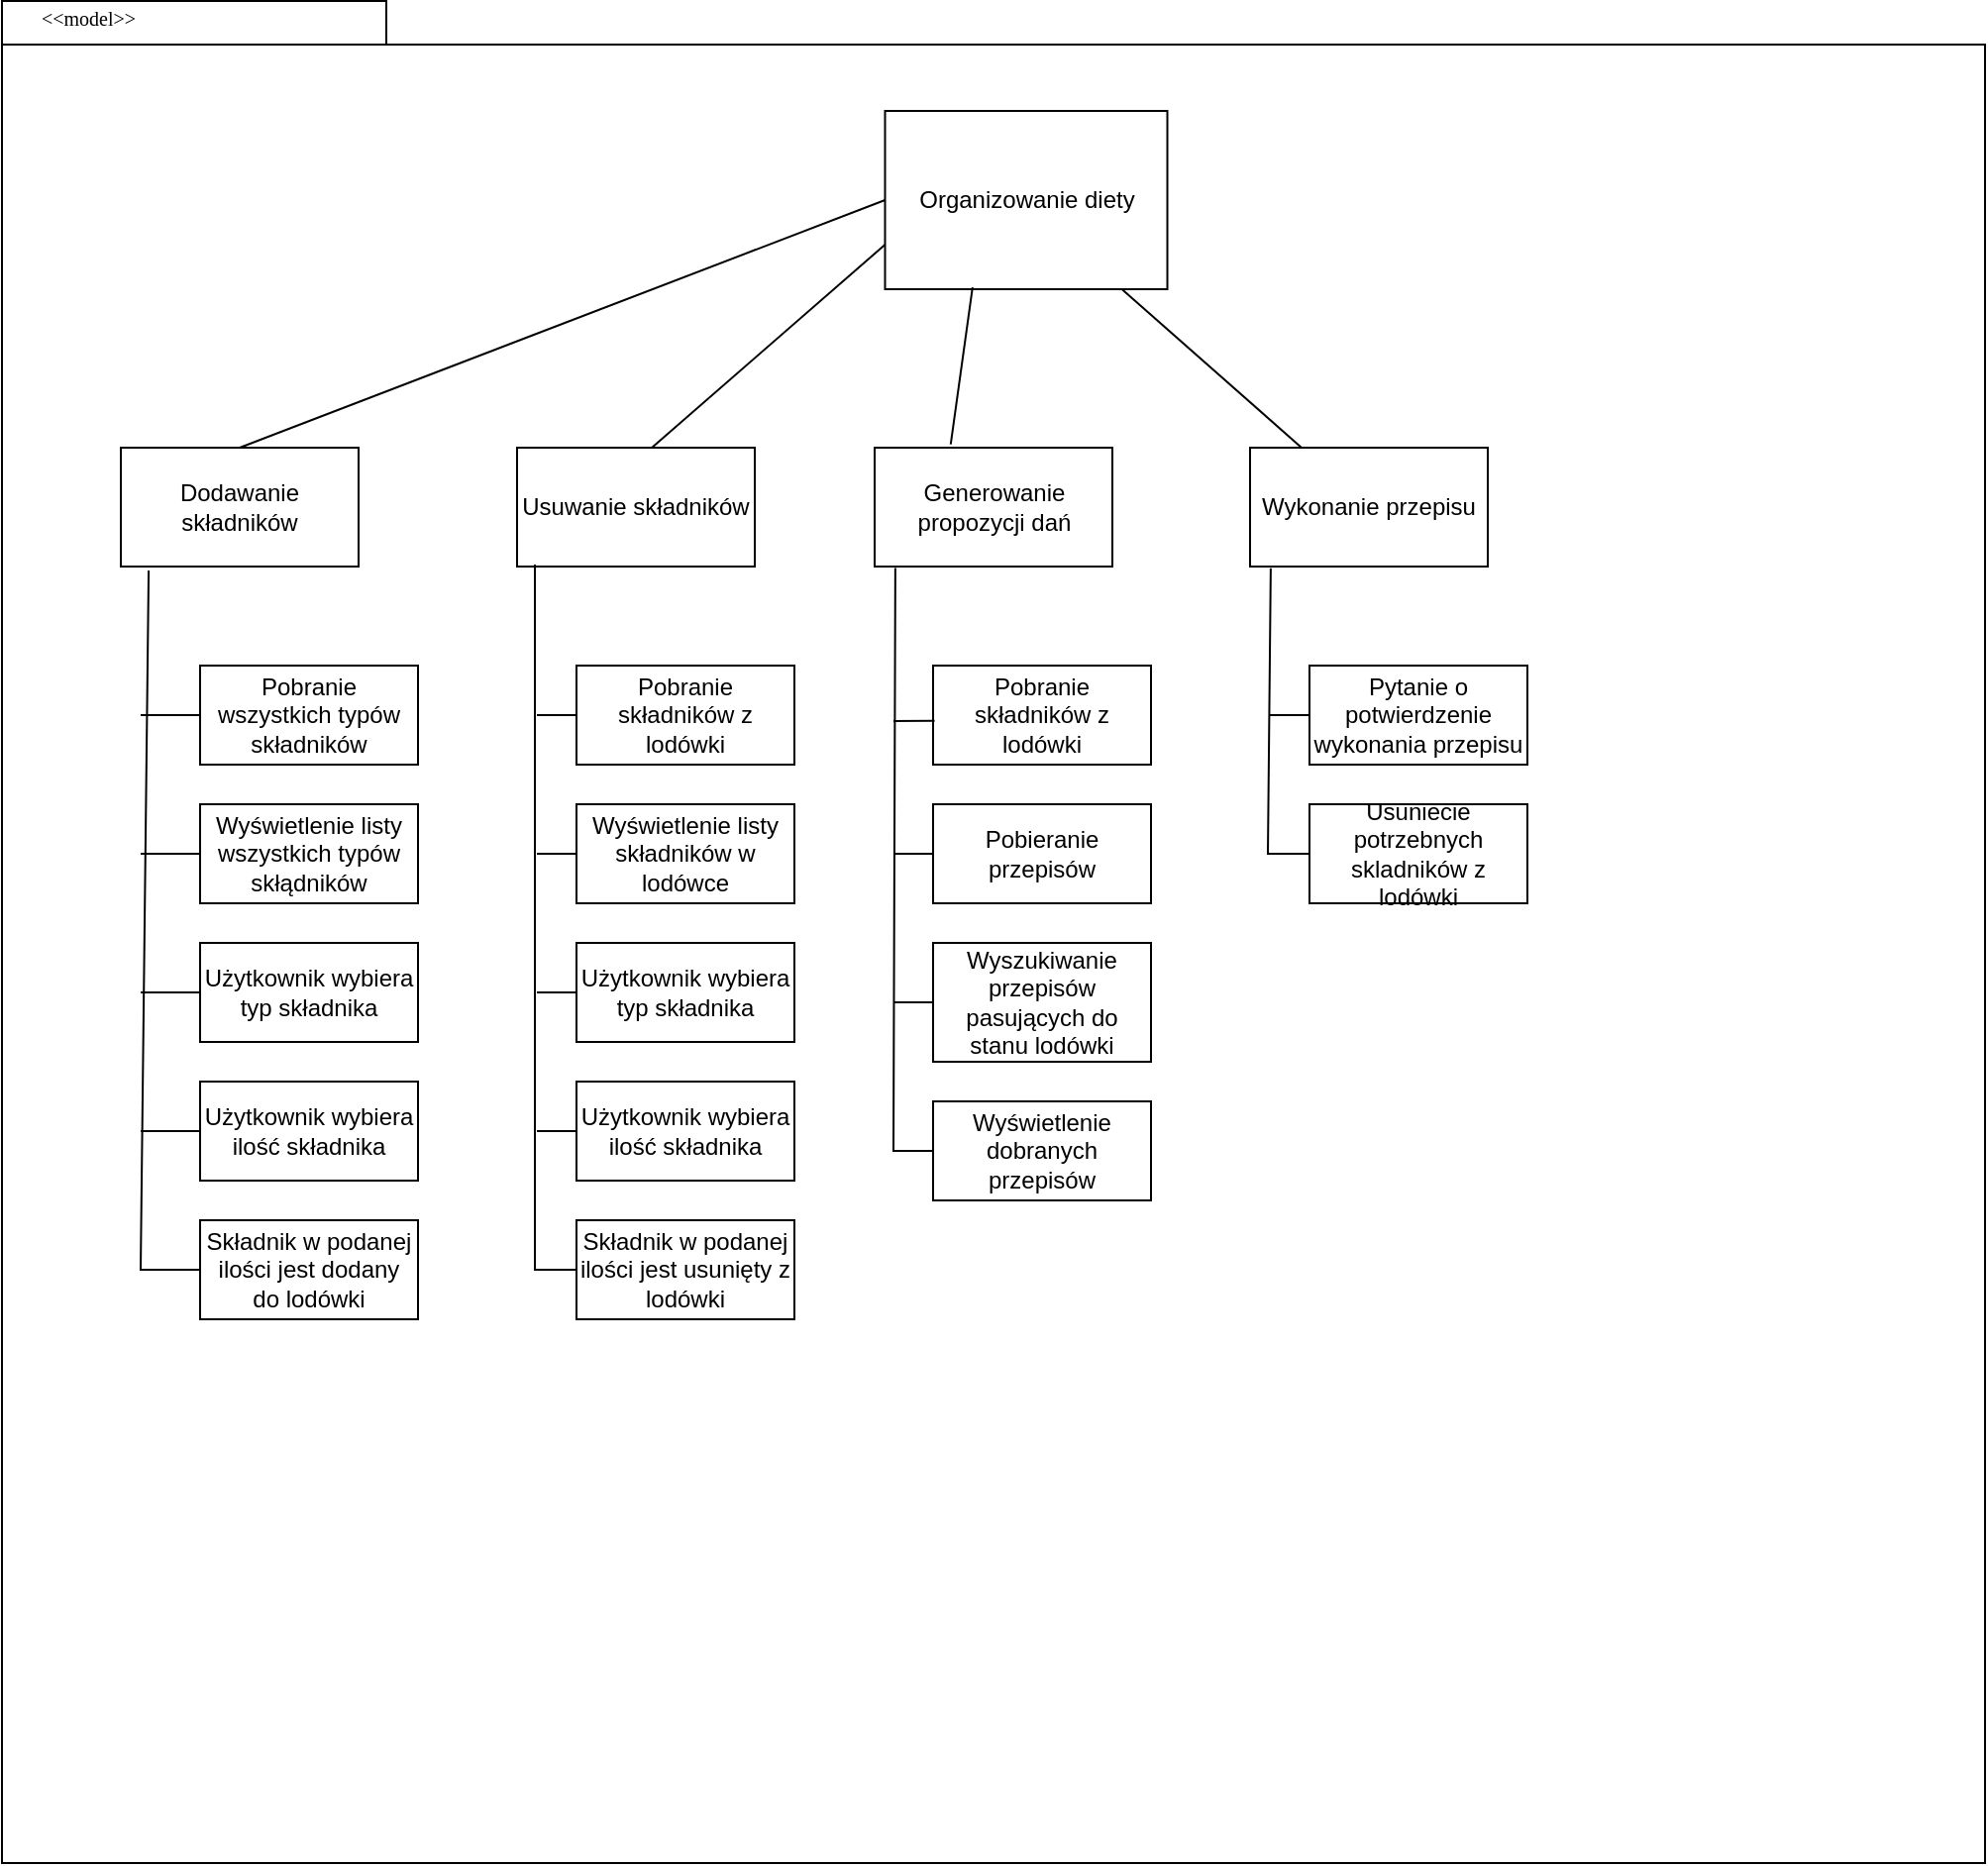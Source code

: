 <mxfile version="22.0.6" type="device">
  <diagram name="Page-1" id="b5b7bab2-c9e2-2cf4-8b2a-24fd1a2a6d21">
    <mxGraphModel dx="429" dy="654" grid="1" gridSize="10" guides="1" tooltips="1" connect="1" arrows="1" fold="1" page="1" pageScale="1" pageWidth="827" pageHeight="1169" background="none" math="0" shadow="0">
      <root>
        <mxCell id="0" />
        <mxCell id="1" parent="0" />
        <mxCell id="6e0c8c40b5770093-72" value="" style="shape=folder;fontStyle=1;spacingTop=10;tabWidth=194;tabHeight=22;tabPosition=left;html=1;rounded=0;shadow=0;comic=0;labelBackgroundColor=none;strokeWidth=1;fillColor=none;fontFamily=Verdana;fontSize=10;align=center;" parent="1" vertex="1">
          <mxGeometry x="310" y="114.5" width="1001" height="940" as="geometry" />
        </mxCell>
        <mxCell id="6e0c8c40b5770093-73" value="&amp;lt;&amp;lt;model&amp;gt;&amp;gt;" style="text;html=1;align=left;verticalAlign=top;spacingTop=-4;fontSize=10;fontFamily=Verdana" parent="1" vertex="1">
          <mxGeometry x="327.5" y="114.5" width="130" height="20" as="geometry" />
        </mxCell>
        <mxCell id="ykCjQgOmN5W7flo6K3xw-1" value="Organizowanie diety" style="rounded=0;whiteSpace=wrap;html=1;" vertex="1" parent="1">
          <mxGeometry x="755.75" y="170" width="142.5" height="90" as="geometry" />
        </mxCell>
        <mxCell id="ykCjQgOmN5W7flo6K3xw-2" value="Dodawanie składników" style="rounded=0;whiteSpace=wrap;html=1;" vertex="1" parent="1">
          <mxGeometry x="370" y="340" width="120" height="60" as="geometry" />
        </mxCell>
        <mxCell id="ykCjQgOmN5W7flo6K3xw-4" value="" style="endArrow=none;html=1;rounded=0;entryX=0;entryY=0.5;entryDx=0;entryDy=0;exitX=0.5;exitY=0;exitDx=0;exitDy=0;" edge="1" parent="1" source="ykCjQgOmN5W7flo6K3xw-2" target="ykCjQgOmN5W7flo6K3xw-1">
          <mxGeometry width="50" height="50" relative="1" as="geometry">
            <mxPoint x="660" y="610" as="sourcePoint" />
            <mxPoint x="700" y="540" as="targetPoint" />
          </mxGeometry>
        </mxCell>
        <mxCell id="ykCjQgOmN5W7flo6K3xw-5" value="Pobranie wszystkich typów składników" style="rounded=0;whiteSpace=wrap;html=1;" vertex="1" parent="1">
          <mxGeometry x="410" y="450" width="110" height="50" as="geometry" />
        </mxCell>
        <mxCell id="ykCjQgOmN5W7flo6K3xw-6" value="Wyświetlenie listy wszystkich typów skłądników" style="rounded=0;whiteSpace=wrap;html=1;" vertex="1" parent="1">
          <mxGeometry x="410" y="520" width="110" height="50" as="geometry" />
        </mxCell>
        <mxCell id="ykCjQgOmN5W7flo6K3xw-7" value="Użytkownik wybiera typ składnika" style="rounded=0;whiteSpace=wrap;html=1;" vertex="1" parent="1">
          <mxGeometry x="410" y="590" width="110" height="50" as="geometry" />
        </mxCell>
        <mxCell id="ykCjQgOmN5W7flo6K3xw-8" value="Użytkownik wybiera ilość składnika" style="rounded=0;whiteSpace=wrap;html=1;" vertex="1" parent="1">
          <mxGeometry x="410" y="660" width="110" height="50" as="geometry" />
        </mxCell>
        <mxCell id="ykCjQgOmN5W7flo6K3xw-9" value="Składnik w podanej ilości jest dodany do lodówki" style="rounded=0;whiteSpace=wrap;html=1;" vertex="1" parent="1">
          <mxGeometry x="410" y="730" width="110" height="50" as="geometry" />
        </mxCell>
        <mxCell id="ykCjQgOmN5W7flo6K3xw-10" value="" style="endArrow=none;html=1;rounded=0;entryX=0.117;entryY=1.033;entryDx=0;entryDy=0;entryPerimeter=0;exitX=0;exitY=0.5;exitDx=0;exitDy=0;" edge="1" parent="1" source="ykCjQgOmN5W7flo6K3xw-9" target="ykCjQgOmN5W7flo6K3xw-2">
          <mxGeometry width="50" height="50" relative="1" as="geometry">
            <mxPoint x="660" y="610" as="sourcePoint" />
            <mxPoint x="710" y="560" as="targetPoint" />
            <Array as="points">
              <mxPoint x="380" y="755" />
            </Array>
          </mxGeometry>
        </mxCell>
        <mxCell id="ykCjQgOmN5W7flo6K3xw-11" value="" style="endArrow=none;html=1;rounded=0;entryX=0;entryY=0.5;entryDx=0;entryDy=0;" edge="1" parent="1" target="ykCjQgOmN5W7flo6K3xw-8">
          <mxGeometry width="50" height="50" relative="1" as="geometry">
            <mxPoint x="380" y="685" as="sourcePoint" />
            <mxPoint x="710" y="560" as="targetPoint" />
          </mxGeometry>
        </mxCell>
        <mxCell id="ykCjQgOmN5W7flo6K3xw-13" value="" style="endArrow=none;html=1;rounded=0;exitX=0;exitY=0.5;exitDx=0;exitDy=0;" edge="1" parent="1" source="ykCjQgOmN5W7flo6K3xw-7">
          <mxGeometry width="50" height="50" relative="1" as="geometry">
            <mxPoint x="660" y="610" as="sourcePoint" />
            <mxPoint x="380" y="615" as="targetPoint" />
          </mxGeometry>
        </mxCell>
        <mxCell id="ykCjQgOmN5W7flo6K3xw-14" value="" style="endArrow=none;html=1;rounded=0;entryX=0;entryY=0.5;entryDx=0;entryDy=0;" edge="1" parent="1" target="ykCjQgOmN5W7flo6K3xw-6">
          <mxGeometry width="50" height="50" relative="1" as="geometry">
            <mxPoint x="380" y="545" as="sourcePoint" />
            <mxPoint x="710" y="560" as="targetPoint" />
          </mxGeometry>
        </mxCell>
        <mxCell id="ykCjQgOmN5W7flo6K3xw-15" value="" style="endArrow=none;html=1;rounded=0;entryX=0;entryY=0.5;entryDx=0;entryDy=0;" edge="1" parent="1" target="ykCjQgOmN5W7flo6K3xw-5">
          <mxGeometry width="50" height="50" relative="1" as="geometry">
            <mxPoint x="380" y="475" as="sourcePoint" />
            <mxPoint x="710" y="560" as="targetPoint" />
          </mxGeometry>
        </mxCell>
        <mxCell id="ykCjQgOmN5W7flo6K3xw-18" value="Usuwanie składników" style="rounded=0;whiteSpace=wrap;html=1;" vertex="1" parent="1">
          <mxGeometry x="570" y="340" width="120" height="60" as="geometry" />
        </mxCell>
        <mxCell id="ykCjQgOmN5W7flo6K3xw-19" value="Pobranie składników z lodówki" style="rounded=0;whiteSpace=wrap;html=1;" vertex="1" parent="1">
          <mxGeometry x="600" y="450" width="110" height="50" as="geometry" />
        </mxCell>
        <mxCell id="ykCjQgOmN5W7flo6K3xw-20" value="Wyświetlenie listy składników w lodówce" style="rounded=0;whiteSpace=wrap;html=1;" vertex="1" parent="1">
          <mxGeometry x="600" y="520" width="110" height="50" as="geometry" />
        </mxCell>
        <mxCell id="ykCjQgOmN5W7flo6K3xw-21" value="Użytkownik wybiera typ składnika" style="rounded=0;whiteSpace=wrap;html=1;" vertex="1" parent="1">
          <mxGeometry x="600" y="590" width="110" height="50" as="geometry" />
        </mxCell>
        <mxCell id="ykCjQgOmN5W7flo6K3xw-22" value="Użytkownik wybiera ilość składnika" style="rounded=0;whiteSpace=wrap;html=1;" vertex="1" parent="1">
          <mxGeometry x="600" y="660" width="110" height="50" as="geometry" />
        </mxCell>
        <mxCell id="ykCjQgOmN5W7flo6K3xw-23" value="Składnik w podanej ilości jest usunięty z lodówki" style="rounded=0;whiteSpace=wrap;html=1;" vertex="1" parent="1">
          <mxGeometry x="600" y="730" width="110" height="50" as="geometry" />
        </mxCell>
        <mxCell id="ykCjQgOmN5W7flo6K3xw-24" value="" style="endArrow=none;html=1;rounded=0;entryX=0;entryY=0.75;entryDx=0;entryDy=0;exitX=0.567;exitY=0;exitDx=0;exitDy=0;exitPerimeter=0;" edge="1" parent="1" source="ykCjQgOmN5W7flo6K3xw-18" target="ykCjQgOmN5W7flo6K3xw-1">
          <mxGeometry width="50" height="50" relative="1" as="geometry">
            <mxPoint x="710" y="610" as="sourcePoint" />
            <mxPoint x="760" y="560" as="targetPoint" />
          </mxGeometry>
        </mxCell>
        <mxCell id="ykCjQgOmN5W7flo6K3xw-25" value="" style="endArrow=none;html=1;rounded=0;entryX=0.075;entryY=0.983;entryDx=0;entryDy=0;entryPerimeter=0;exitX=0;exitY=0.5;exitDx=0;exitDy=0;" edge="1" parent="1" source="ykCjQgOmN5W7flo6K3xw-23" target="ykCjQgOmN5W7flo6K3xw-18">
          <mxGeometry width="50" height="50" relative="1" as="geometry">
            <mxPoint x="650" y="610" as="sourcePoint" />
            <mxPoint x="700" y="560" as="targetPoint" />
            <Array as="points">
              <mxPoint x="579" y="755" />
            </Array>
          </mxGeometry>
        </mxCell>
        <mxCell id="ykCjQgOmN5W7flo6K3xw-26" value="" style="endArrow=none;html=1;rounded=0;entryX=0;entryY=0.5;entryDx=0;entryDy=0;" edge="1" parent="1" target="ykCjQgOmN5W7flo6K3xw-22">
          <mxGeometry width="50" height="50" relative="1" as="geometry">
            <mxPoint x="580" y="685" as="sourcePoint" />
            <mxPoint x="700" y="560" as="targetPoint" />
          </mxGeometry>
        </mxCell>
        <mxCell id="ykCjQgOmN5W7flo6K3xw-27" value="" style="endArrow=none;html=1;rounded=0;entryX=0;entryY=0.5;entryDx=0;entryDy=0;" edge="1" parent="1" target="ykCjQgOmN5W7flo6K3xw-21">
          <mxGeometry width="50" height="50" relative="1" as="geometry">
            <mxPoint x="580" y="615" as="sourcePoint" />
            <mxPoint x="740" y="670" as="targetPoint" />
          </mxGeometry>
        </mxCell>
        <mxCell id="ykCjQgOmN5W7flo6K3xw-28" value="" style="endArrow=none;html=1;rounded=0;entryX=0;entryY=0.5;entryDx=0;entryDy=0;" edge="1" parent="1" target="ykCjQgOmN5W7flo6K3xw-20">
          <mxGeometry width="50" height="50" relative="1" as="geometry">
            <mxPoint x="580" y="545" as="sourcePoint" />
            <mxPoint x="740" y="670" as="targetPoint" />
          </mxGeometry>
        </mxCell>
        <mxCell id="ykCjQgOmN5W7flo6K3xw-29" value="" style="endArrow=none;html=1;rounded=0;entryX=0;entryY=0.5;entryDx=0;entryDy=0;" edge="1" parent="1" target="ykCjQgOmN5W7flo6K3xw-19">
          <mxGeometry width="50" height="50" relative="1" as="geometry">
            <mxPoint x="580" y="475" as="sourcePoint" />
            <mxPoint x="740" y="670" as="targetPoint" />
          </mxGeometry>
        </mxCell>
        <mxCell id="ykCjQgOmN5W7flo6K3xw-30" value="Generowanie propozycji dań" style="rounded=0;whiteSpace=wrap;html=1;" vertex="1" parent="1">
          <mxGeometry x="750.5" y="340" width="120" height="60" as="geometry" />
        </mxCell>
        <mxCell id="ykCjQgOmN5W7flo6K3xw-31" value="" style="endArrow=none;html=1;rounded=0;entryX=0.31;entryY=0.989;entryDx=0;entryDy=0;entryPerimeter=0;exitX=0.32;exitY=-0.029;exitDx=0;exitDy=0;exitPerimeter=0;" edge="1" parent="1" source="ykCjQgOmN5W7flo6K3xw-30" target="ykCjQgOmN5W7flo6K3xw-1">
          <mxGeometry width="50" height="50" relative="1" as="geometry">
            <mxPoint x="690" y="570" as="sourcePoint" />
            <mxPoint x="740" y="520" as="targetPoint" />
          </mxGeometry>
        </mxCell>
        <mxCell id="ykCjQgOmN5W7flo6K3xw-32" value="Pobranie składników z lodówki" style="rounded=0;whiteSpace=wrap;html=1;" vertex="1" parent="1">
          <mxGeometry x="780" y="450" width="110" height="50" as="geometry" />
        </mxCell>
        <mxCell id="ykCjQgOmN5W7flo6K3xw-33" value="Pobieranie przepisów" style="rounded=0;whiteSpace=wrap;html=1;" vertex="1" parent="1">
          <mxGeometry x="780" y="520" width="110" height="50" as="geometry" />
        </mxCell>
        <mxCell id="ykCjQgOmN5W7flo6K3xw-34" value="Wyszukiwanie przepisów pasujących do stanu lodówki" style="rounded=0;whiteSpace=wrap;html=1;" vertex="1" parent="1">
          <mxGeometry x="780" y="590" width="110" height="60" as="geometry" />
        </mxCell>
        <mxCell id="ykCjQgOmN5W7flo6K3xw-35" value="Wyświetlenie dobranych przepisów" style="rounded=0;whiteSpace=wrap;html=1;" vertex="1" parent="1">
          <mxGeometry x="780" y="670" width="110" height="50" as="geometry" />
        </mxCell>
        <mxCell id="ykCjQgOmN5W7flo6K3xw-36" value="" style="endArrow=none;html=1;rounded=0;entryX=0.087;entryY=1.013;entryDx=0;entryDy=0;entryPerimeter=0;exitX=0;exitY=0.5;exitDx=0;exitDy=0;" edge="1" parent="1" source="ykCjQgOmN5W7flo6K3xw-35" target="ykCjQgOmN5W7flo6K3xw-30">
          <mxGeometry width="50" height="50" relative="1" as="geometry">
            <mxPoint x="690" y="570" as="sourcePoint" />
            <mxPoint x="740" y="520" as="targetPoint" />
            <Array as="points">
              <mxPoint x="760" y="695" />
            </Array>
          </mxGeometry>
        </mxCell>
        <mxCell id="ykCjQgOmN5W7flo6K3xw-40" value="" style="endArrow=none;html=1;rounded=0;entryX=0;entryY=0.5;entryDx=0;entryDy=0;" edge="1" parent="1" target="ykCjQgOmN5W7flo6K3xw-34">
          <mxGeometry width="50" height="50" relative="1" as="geometry">
            <mxPoint x="760" y="620" as="sourcePoint" />
            <mxPoint x="800" y="610" as="targetPoint" />
          </mxGeometry>
        </mxCell>
        <mxCell id="ykCjQgOmN5W7flo6K3xw-41" value="" style="endArrow=none;html=1;rounded=0;entryX=0;entryY=0.5;entryDx=0;entryDy=0;" edge="1" parent="1" target="ykCjQgOmN5W7flo6K3xw-33">
          <mxGeometry width="50" height="50" relative="1" as="geometry">
            <mxPoint x="760" y="545" as="sourcePoint" />
            <mxPoint x="800" y="540" as="targetPoint" />
          </mxGeometry>
        </mxCell>
        <mxCell id="ykCjQgOmN5W7flo6K3xw-42" value="" style="endArrow=none;html=1;rounded=0;entryX=0.007;entryY=0.558;entryDx=0;entryDy=0;entryPerimeter=0;" edge="1" parent="1" target="ykCjQgOmN5W7flo6K3xw-32">
          <mxGeometry width="50" height="50" relative="1" as="geometry">
            <mxPoint x="760" y="478" as="sourcePoint" />
            <mxPoint x="800" y="460" as="targetPoint" />
          </mxGeometry>
        </mxCell>
        <mxCell id="ykCjQgOmN5W7flo6K3xw-43" value="Wykonanie przepisu" style="rounded=0;whiteSpace=wrap;html=1;" vertex="1" parent="1">
          <mxGeometry x="940" y="340" width="120" height="60" as="geometry" />
        </mxCell>
        <mxCell id="ykCjQgOmN5W7flo6K3xw-46" value="" style="endArrow=none;html=1;rounded=0;entryX=0.837;entryY=0.997;entryDx=0;entryDy=0;entryPerimeter=0;" edge="1" parent="1" source="ykCjQgOmN5W7flo6K3xw-43" target="ykCjQgOmN5W7flo6K3xw-1">
          <mxGeometry width="50" height="50" relative="1" as="geometry">
            <mxPoint x="850" y="470" as="sourcePoint" />
            <mxPoint x="900" y="420" as="targetPoint" />
          </mxGeometry>
        </mxCell>
        <mxCell id="ykCjQgOmN5W7flo6K3xw-47" value="Pytanie o potwierdzenie wykonania przepisu" style="rounded=0;whiteSpace=wrap;html=1;" vertex="1" parent="1">
          <mxGeometry x="970" y="450" width="110" height="50" as="geometry" />
        </mxCell>
        <mxCell id="ykCjQgOmN5W7flo6K3xw-48" value="Usuniecie potrzebnych skladników z lodówki" style="rounded=0;whiteSpace=wrap;html=1;" vertex="1" parent="1">
          <mxGeometry x="970" y="520" width="110" height="50" as="geometry" />
        </mxCell>
        <mxCell id="ykCjQgOmN5W7flo6K3xw-51" value="" style="endArrow=none;html=1;rounded=0;entryX=0.087;entryY=1.014;entryDx=0;entryDy=0;entryPerimeter=0;exitX=0;exitY=0.5;exitDx=0;exitDy=0;" edge="1" parent="1" source="ykCjQgOmN5W7flo6K3xw-48" target="ykCjQgOmN5W7flo6K3xw-43">
          <mxGeometry width="50" height="50" relative="1" as="geometry">
            <mxPoint x="930" y="470" as="sourcePoint" />
            <mxPoint x="980" y="420" as="targetPoint" />
            <Array as="points">
              <mxPoint x="949" y="545" />
            </Array>
          </mxGeometry>
        </mxCell>
        <mxCell id="ykCjQgOmN5W7flo6K3xw-52" value="" style="endArrow=none;html=1;rounded=0;entryX=0;entryY=0.5;entryDx=0;entryDy=0;" edge="1" parent="1" target="ykCjQgOmN5W7flo6K3xw-47">
          <mxGeometry width="50" height="50" relative="1" as="geometry">
            <mxPoint x="950" y="475" as="sourcePoint" />
            <mxPoint x="980" y="420" as="targetPoint" />
          </mxGeometry>
        </mxCell>
      </root>
    </mxGraphModel>
  </diagram>
</mxfile>
